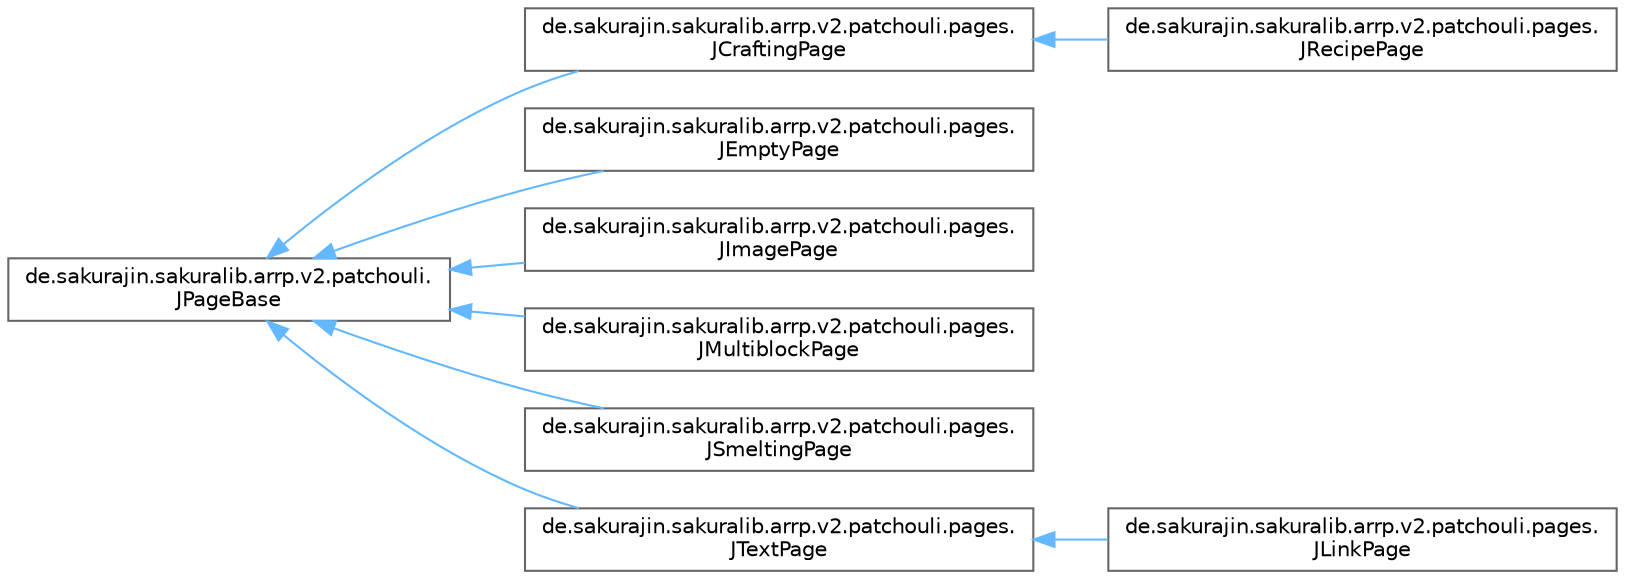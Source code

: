digraph "Graphical Class Hierarchy"
{
 // LATEX_PDF_SIZE
  bgcolor="transparent";
  edge [fontname=Helvetica,fontsize=10,labelfontname=Helvetica,labelfontsize=10];
  node [fontname=Helvetica,fontsize=10,shape=box,height=0.2,width=0.4];
  rankdir="LR";
  Node0 [label="de.sakurajin.sakuralib.arrp.v2.patchouli.\lJPageBase",height=0.2,width=0.4,color="grey40", fillcolor="white", style="filled",URL="$classde_1_1sakurajin_1_1sakuralib_1_1arrp_1_1v2_1_1patchouli_1_1JPageBase.html",tooltip="Base class for all pages This only contains the basic data common across all page types."];
  Node0 -> Node1 [dir="back",color="steelblue1",style="solid"];
  Node1 [label="de.sakurajin.sakuralib.arrp.v2.patchouli.pages.\lJCraftingPage",height=0.2,width=0.4,color="grey40", fillcolor="white", style="filled",URL="$classde_1_1sakurajin_1_1sakuralib_1_1arrp_1_1v2_1_1patchouli_1_1pages_1_1JCraftingPage.html",tooltip="A page containing 1 or 2 crafting recipes."];
  Node1 -> Node2 [dir="back",color="steelblue1",style="solid"];
  Node2 [label="de.sakurajin.sakuralib.arrp.v2.patchouli.pages.\lJRecipePage",height=0.2,width=0.4,color="grey40", fillcolor="white", style="filled",URL="$classde_1_1sakurajin_1_1sakuralib_1_1arrp_1_1v2_1_1patchouli_1_1pages_1_1JRecipePage.html",tooltip="A page containing 1 or 2 recipes."];
  Node0 -> Node3 [dir="back",color="steelblue1",style="solid"];
  Node3 [label="de.sakurajin.sakuralib.arrp.v2.patchouli.pages.\lJEmptyPage",height=0.2,width=0.4,color="grey40", fillcolor="white", style="filled",URL="$classde_1_1sakurajin_1_1sakuralib_1_1arrp_1_1v2_1_1patchouli_1_1pages_1_1JEmptyPage.html",tooltip=" "];
  Node0 -> Node4 [dir="back",color="steelblue1",style="solid"];
  Node4 [label="de.sakurajin.sakuralib.arrp.v2.patchouli.pages.\lJImagePage",height=0.2,width=0.4,color="grey40", fillcolor="white", style="filled",URL="$classde_1_1sakurajin_1_1sakuralib_1_1arrp_1_1v2_1_1patchouli_1_1pages_1_1JImagePage.html",tooltip="A page containing images."];
  Node0 -> Node5 [dir="back",color="steelblue1",style="solid"];
  Node5 [label="de.sakurajin.sakuralib.arrp.v2.patchouli.pages.\lJMultiblockPage",height=0.2,width=0.4,color="grey40", fillcolor="white", style="filled",URL="$classde_1_1sakurajin_1_1sakuralib_1_1arrp_1_1v2_1_1patchouli_1_1pages_1_1JMultiblockPage.html",tooltip="A page to display a multiblock structure."];
  Node0 -> Node6 [dir="back",color="steelblue1",style="solid"];
  Node6 [label="de.sakurajin.sakuralib.arrp.v2.patchouli.pages.\lJSmeltingPage",height=0.2,width=0.4,color="grey40", fillcolor="white", style="filled",URL="$classde_1_1sakurajin_1_1sakuralib_1_1arrp_1_1v2_1_1patchouli_1_1pages_1_1JSmeltingPage.html",tooltip="A page containing 1 or 2 smelting recipes."];
  Node0 -> Node7 [dir="back",color="steelblue1",style="solid"];
  Node7 [label="de.sakurajin.sakuralib.arrp.v2.patchouli.pages.\lJTextPage",height=0.2,width=0.4,color="grey40", fillcolor="white", style="filled",URL="$classde_1_1sakurajin_1_1sakuralib_1_1arrp_1_1v2_1_1patchouli_1_1pages_1_1JTextPage.html",tooltip="A page containing only text."];
  Node7 -> Node8 [dir="back",color="steelblue1",style="solid"];
  Node8 [label="de.sakurajin.sakuralib.arrp.v2.patchouli.pages.\lJLinkPage",height=0.2,width=0.4,color="grey40", fillcolor="white", style="filled",URL="$classde_1_1sakurajin_1_1sakuralib_1_1arrp_1_1v2_1_1patchouli_1_1pages_1_1JLinkPage.html",tooltip="A page containing a link."];
}
